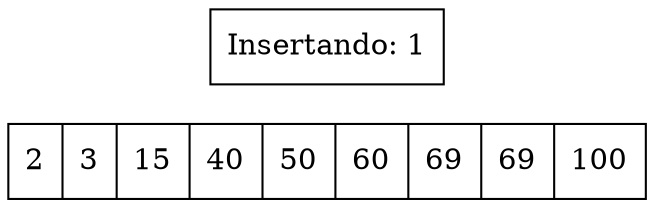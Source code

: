 digraph G{ node [shape = record ];
 rankdir=LR;X[label="{ 2|3|15|40|50|60|69|69|100}" pos = "10,1!" ]puntDer[label="Insertando: 1" pos = "9,2!"] 
}

